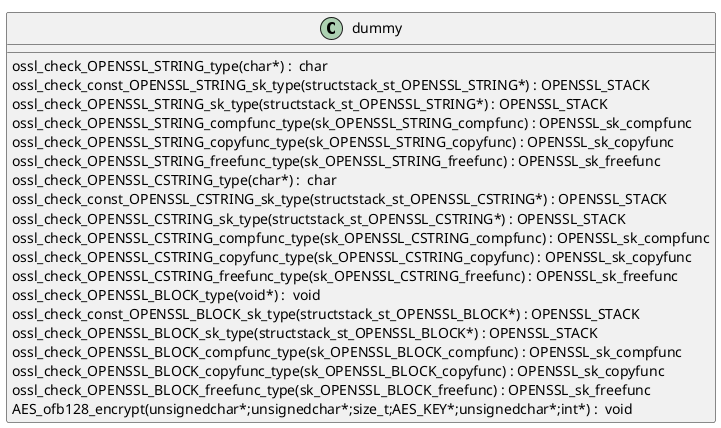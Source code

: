 @startuml
!pragma layout smetana
class dummy {
ossl_check_OPENSSL_STRING_type(char*) :  char  [[[./../../.././qc/crypto/aes/aes_ofb.c.html#531]]]
ossl_check_const_OPENSSL_STRING_sk_type(structstack_st_OPENSSL_STRING*) : OPENSSL_STACK [[[./../../.././qc/crypto/aes/aes_ofb.c.html#531]]]
ossl_check_OPENSSL_STRING_sk_type(structstack_st_OPENSSL_STRING*) : OPENSSL_STACK [[[./../../.././qc/crypto/aes/aes_ofb.c.html#531]]]
ossl_check_OPENSSL_STRING_compfunc_type(sk_OPENSSL_STRING_compfunc) : OPENSSL_sk_compfunc [[[./../../.././qc/crypto/aes/aes_ofb.c.html#531]]]
ossl_check_OPENSSL_STRING_copyfunc_type(sk_OPENSSL_STRING_copyfunc) : OPENSSL_sk_copyfunc [[[./../../.././qc/crypto/aes/aes_ofb.c.html#531]]]
ossl_check_OPENSSL_STRING_freefunc_type(sk_OPENSSL_STRING_freefunc) : OPENSSL_sk_freefunc [[[./../../.././qc/crypto/aes/aes_ofb.c.html#531]]]
ossl_check_OPENSSL_CSTRING_type(char*) :  char  [[[./../../.././qc/crypto/aes/aes_ofb.c.html#533]]]
ossl_check_const_OPENSSL_CSTRING_sk_type(structstack_st_OPENSSL_CSTRING*) : OPENSSL_STACK [[[./../../.././qc/crypto/aes/aes_ofb.c.html#533]]]
ossl_check_OPENSSL_CSTRING_sk_type(structstack_st_OPENSSL_CSTRING*) : OPENSSL_STACK [[[./../../.././qc/crypto/aes/aes_ofb.c.html#533]]]
ossl_check_OPENSSL_CSTRING_compfunc_type(sk_OPENSSL_CSTRING_compfunc) : OPENSSL_sk_compfunc [[[./../../.././qc/crypto/aes/aes_ofb.c.html#533]]]
ossl_check_OPENSSL_CSTRING_copyfunc_type(sk_OPENSSL_CSTRING_copyfunc) : OPENSSL_sk_copyfunc [[[./../../.././qc/crypto/aes/aes_ofb.c.html#533]]]
ossl_check_OPENSSL_CSTRING_freefunc_type(sk_OPENSSL_CSTRING_freefunc) : OPENSSL_sk_freefunc [[[./../../.././qc/crypto/aes/aes_ofb.c.html#533]]]
ossl_check_OPENSSL_BLOCK_type(void*) :  void  [[[./../../.././qc/crypto/aes/aes_ofb.c.html#536]]]
ossl_check_const_OPENSSL_BLOCK_sk_type(structstack_st_OPENSSL_BLOCK*) : OPENSSL_STACK [[[./../../.././qc/crypto/aes/aes_ofb.c.html#536]]]
ossl_check_OPENSSL_BLOCK_sk_type(structstack_st_OPENSSL_BLOCK*) : OPENSSL_STACK [[[./../../.././qc/crypto/aes/aes_ofb.c.html#536]]]
ossl_check_OPENSSL_BLOCK_compfunc_type(sk_OPENSSL_BLOCK_compfunc) : OPENSSL_sk_compfunc [[[./../../.././qc/crypto/aes/aes_ofb.c.html#536]]]
ossl_check_OPENSSL_BLOCK_copyfunc_type(sk_OPENSSL_BLOCK_copyfunc) : OPENSSL_sk_copyfunc [[[./../../.././qc/crypto/aes/aes_ofb.c.html#536]]]
ossl_check_OPENSSL_BLOCK_freefunc_type(sk_OPENSSL_BLOCK_freefunc) : OPENSSL_sk_freefunc [[[./../../.././qc/crypto/aes/aes_ofb.c.html#536]]]
AES_ofb128_encrypt(unsignedchar*;unsignedchar*;size_t;AES_KEY*;unsignedchar*;int*) :  void  [[[./../../.././qc/crypto/aes/aes_ofb.c.html#914]]]
} 
@enduml
